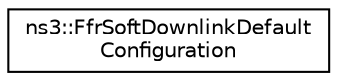 digraph "Graphical Class Hierarchy"
{
 // LATEX_PDF_SIZE
  edge [fontname="Helvetica",fontsize="10",labelfontname="Helvetica",labelfontsize="10"];
  node [fontname="Helvetica",fontsize="10",shape=record];
  rankdir="LR";
  Node0 [label="ns3::FfrSoftDownlinkDefault\lConfiguration",height=0.2,width=0.4,color="black", fillcolor="white", style="filled",URL="$structns3_1_1_ffr_soft_downlink_default_configuration.html",tooltip="FfrSoftDownlinkDefaultConfiguration structure."];
}
